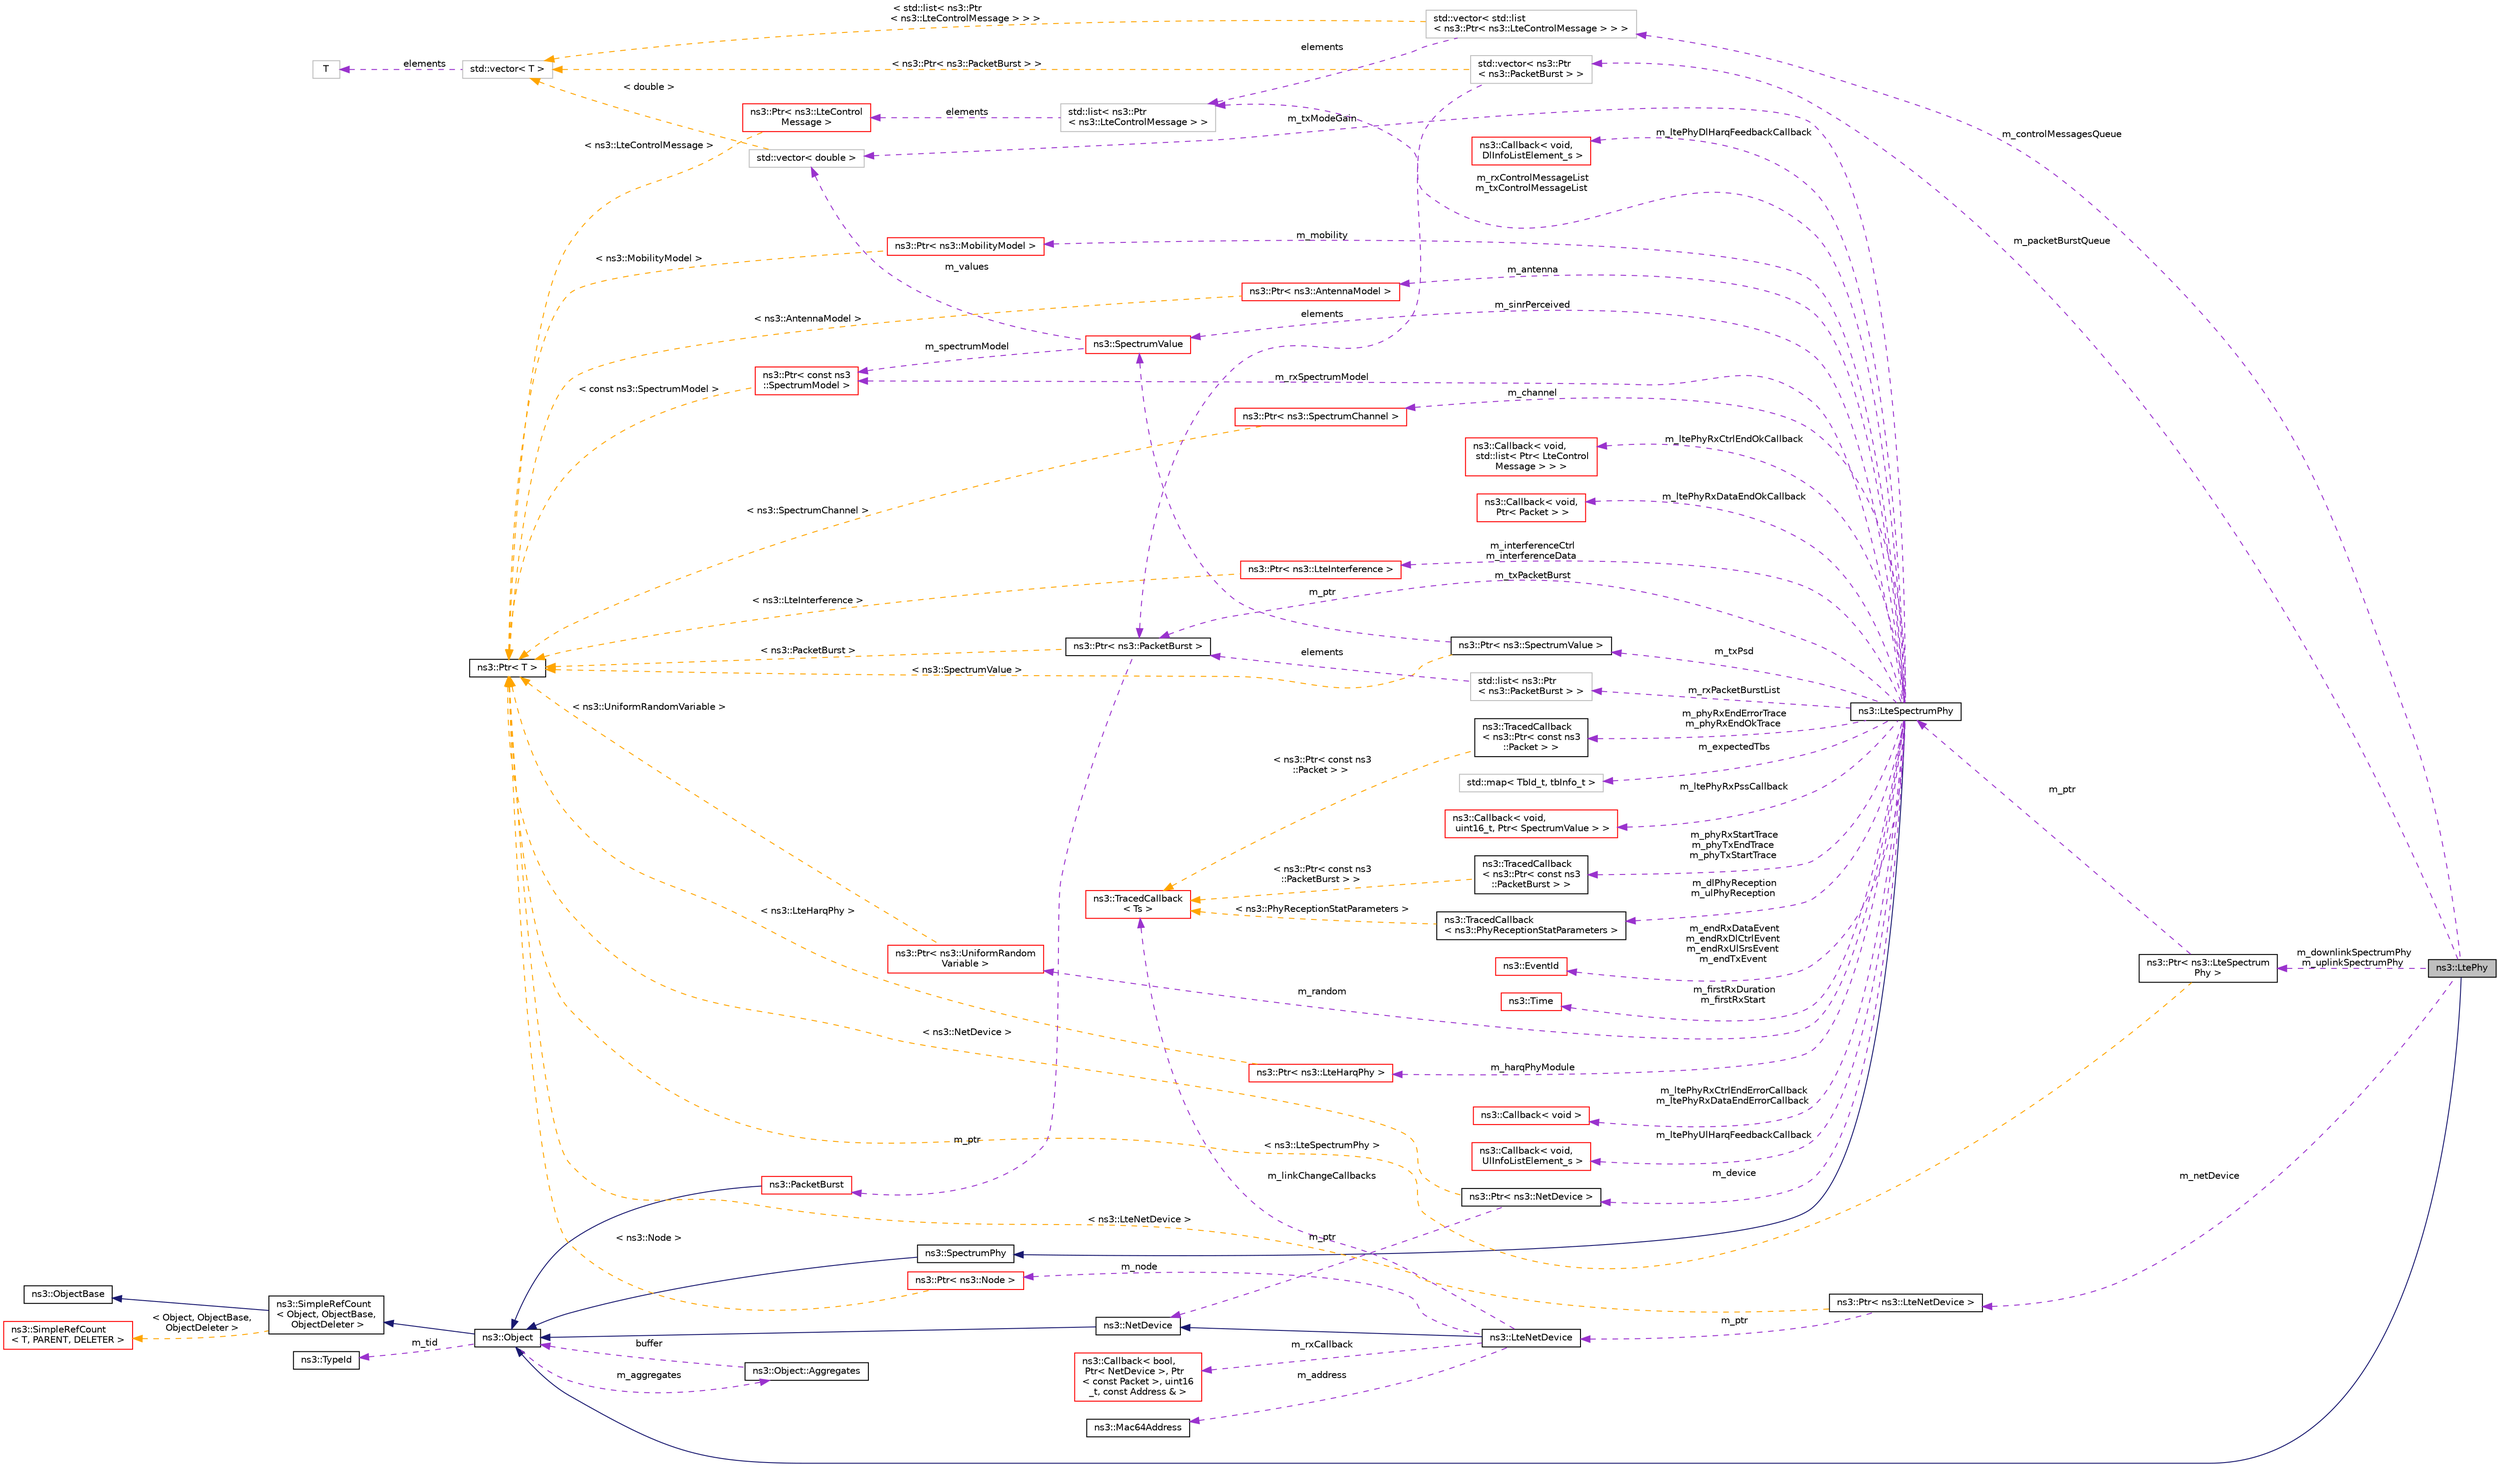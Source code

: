 digraph "ns3::LtePhy"
{
 // LATEX_PDF_SIZE
  edge [fontname="Helvetica",fontsize="10",labelfontname="Helvetica",labelfontsize="10"];
  node [fontname="Helvetica",fontsize="10",shape=record];
  rankdir="LR";
  Node1 [label="ns3::LtePhy",height=0.2,width=0.4,color="black", fillcolor="grey75", style="filled", fontcolor="black",tooltip="The LtePhy models the physical layer of LTE."];
  Node2 -> Node1 [dir="back",color="midnightblue",fontsize="10",style="solid",fontname="Helvetica"];
  Node2 [label="ns3::Object",height=0.2,width=0.4,color="black", fillcolor="white", style="filled",URL="$classns3_1_1_object.html",tooltip="A base class which provides memory management and object aggregation."];
  Node3 -> Node2 [dir="back",color="midnightblue",fontsize="10",style="solid",fontname="Helvetica"];
  Node3 [label="ns3::SimpleRefCount\l\< Object, ObjectBase,\l ObjectDeleter \>",height=0.2,width=0.4,color="black", fillcolor="white", style="filled",URL="$classns3_1_1_simple_ref_count.html",tooltip=" "];
  Node4 -> Node3 [dir="back",color="midnightblue",fontsize="10",style="solid",fontname="Helvetica"];
  Node4 [label="ns3::ObjectBase",height=0.2,width=0.4,color="black", fillcolor="white", style="filled",URL="$classns3_1_1_object_base.html",tooltip="Anchor the ns-3 type and attribute system."];
  Node5 -> Node3 [dir="back",color="orange",fontsize="10",style="dashed",label=" \< Object, ObjectBase,\l ObjectDeleter \>" ,fontname="Helvetica"];
  Node5 [label="ns3::SimpleRefCount\l\< T, PARENT, DELETER \>",height=0.2,width=0.4,color="red", fillcolor="white", style="filled",URL="$classns3_1_1_simple_ref_count.html",tooltip="A template-based reference counting class."];
  Node7 -> Node2 [dir="back",color="darkorchid3",fontsize="10",style="dashed",label=" m_tid" ,fontname="Helvetica"];
  Node7 [label="ns3::TypeId",height=0.2,width=0.4,color="black", fillcolor="white", style="filled",URL="$classns3_1_1_type_id.html",tooltip="a unique identifier for an interface."];
  Node8 -> Node2 [dir="back",color="darkorchid3",fontsize="10",style="dashed",label=" m_aggregates" ,fontname="Helvetica"];
  Node8 [label="ns3::Object::Aggregates",height=0.2,width=0.4,color="black", fillcolor="white", style="filled",URL="$structns3_1_1_object_1_1_aggregates.html",tooltip="The list of Objects aggregated to this one."];
  Node2 -> Node8 [dir="back",color="darkorchid3",fontsize="10",style="dashed",label=" buffer" ,fontname="Helvetica"];
  Node9 -> Node1 [dir="back",color="darkorchid3",fontsize="10",style="dashed",label=" m_downlinkSpectrumPhy\nm_uplinkSpectrumPhy" ,fontname="Helvetica"];
  Node9 [label="ns3::Ptr\< ns3::LteSpectrum\lPhy \>",height=0.2,width=0.4,color="black", fillcolor="white", style="filled",URL="$classns3_1_1_ptr.html",tooltip=" "];
  Node10 -> Node9 [dir="back",color="darkorchid3",fontsize="10",style="dashed",label=" m_ptr" ,fontname="Helvetica"];
  Node10 [label="ns3::LteSpectrumPhy",height=0.2,width=0.4,color="black", fillcolor="white", style="filled",URL="$classns3_1_1_lte_spectrum_phy.html",tooltip="The LteSpectrumPhy models the physical layer of LTE."];
  Node11 -> Node10 [dir="back",color="midnightblue",fontsize="10",style="solid",fontname="Helvetica"];
  Node11 [label="ns3::SpectrumPhy",height=0.2,width=0.4,color="black", fillcolor="white", style="filled",URL="$classns3_1_1_spectrum_phy.html",tooltip="Abstract base class for Spectrum-aware PHY layers."];
  Node2 -> Node11 [dir="back",color="midnightblue",fontsize="10",style="solid",fontname="Helvetica"];
  Node12 -> Node10 [dir="back",color="darkorchid3",fontsize="10",style="dashed",label=" m_phyRxEndErrorTrace\nm_phyRxEndOkTrace" ,fontname="Helvetica"];
  Node12 [label="ns3::TracedCallback\l\< ns3::Ptr\< const ns3\l::Packet \> \>",height=0.2,width=0.4,color="black", fillcolor="white", style="filled",URL="$classns3_1_1_traced_callback.html",tooltip=" "];
  Node13 -> Node12 [dir="back",color="orange",fontsize="10",style="dashed",label=" \< ns3::Ptr\< const ns3\l::Packet \> \>" ,fontname="Helvetica"];
  Node13 [label="ns3::TracedCallback\l\< Ts \>",height=0.2,width=0.4,color="red", fillcolor="white", style="filled",URL="$classns3_1_1_traced_callback.html",tooltip="Forward calls to a chain of Callback."];
  Node24 -> Node10 [dir="back",color="darkorchid3",fontsize="10",style="dashed",label=" m_channel" ,fontname="Helvetica"];
  Node24 [label="ns3::Ptr\< ns3::SpectrumChannel \>",height=0.2,width=0.4,color="red", fillcolor="white", style="filled",URL="$classns3_1_1_ptr.html",tooltip=" "];
  Node20 -> Node24 [dir="back",color="orange",fontsize="10",style="dashed",label=" \< ns3::SpectrumChannel \>" ,fontname="Helvetica"];
  Node20 [label="ns3::Ptr\< T \>",height=0.2,width=0.4,color="black", fillcolor="white", style="filled",URL="$classns3_1_1_ptr.html",tooltip="Smart pointer class similar to boost::intrusive_ptr."];
  Node36 -> Node10 [dir="back",color="darkorchid3",fontsize="10",style="dashed",label=" m_mobility" ,fontname="Helvetica"];
  Node36 [label="ns3::Ptr\< ns3::MobilityModel \>",height=0.2,width=0.4,color="red", fillcolor="white", style="filled",URL="$classns3_1_1_ptr.html",tooltip=" "];
  Node20 -> Node36 [dir="back",color="orange",fontsize="10",style="dashed",label=" \< ns3::MobilityModel \>" ,fontname="Helvetica"];
  Node39 -> Node10 [dir="back",color="darkorchid3",fontsize="10",style="dashed",label=" m_expectedTbs" ,fontname="Helvetica"];
  Node39 [label="std::map\< TbId_t, tbInfo_t \>",height=0.2,width=0.4,color="grey75", fillcolor="white", style="filled",tooltip=" "];
  Node46 -> Node10 [dir="back",color="darkorchid3",fontsize="10",style="dashed",label=" m_antenna" ,fontname="Helvetica"];
  Node46 [label="ns3::Ptr\< ns3::AntennaModel \>",height=0.2,width=0.4,color="red", fillcolor="white", style="filled",URL="$classns3_1_1_ptr.html",tooltip=" "];
  Node20 -> Node46 [dir="back",color="orange",fontsize="10",style="dashed",label=" \< ns3::AntennaModel \>" ,fontname="Helvetica"];
  Node48 -> Node10 [dir="back",color="darkorchid3",fontsize="10",style="dashed",label=" m_ltePhyRxPssCallback" ,fontname="Helvetica"];
  Node48 [label="ns3::Callback\< void,\l uint16_t, Ptr\< SpectrumValue \> \>",height=0.2,width=0.4,color="red", fillcolor="white", style="filled",URL="$classns3_1_1_callback.html",tooltip=" "];
  Node49 -> Node10 [dir="back",color="darkorchid3",fontsize="10",style="dashed",label=" m_rxPacketBurstList" ,fontname="Helvetica"];
  Node49 [label="std::list\< ns3::Ptr\l\< ns3::PacketBurst \> \>",height=0.2,width=0.4,color="grey75", fillcolor="white", style="filled",tooltip=" "];
  Node50 -> Node49 [dir="back",color="darkorchid3",fontsize="10",style="dashed",label=" elements" ,fontname="Helvetica"];
  Node50 [label="ns3::Ptr\< ns3::PacketBurst \>",height=0.2,width=0.4,color="black", fillcolor="white", style="filled",URL="$classns3_1_1_ptr.html",tooltip=" "];
  Node51 -> Node50 [dir="back",color="darkorchid3",fontsize="10",style="dashed",label=" m_ptr" ,fontname="Helvetica"];
  Node51 [label="ns3::PacketBurst",height=0.2,width=0.4,color="red", fillcolor="white", style="filled",URL="$classns3_1_1_packet_burst.html",tooltip="this class implement a burst as a list of packets"];
  Node2 -> Node51 [dir="back",color="midnightblue",fontsize="10",style="solid",fontname="Helvetica"];
  Node20 -> Node50 [dir="back",color="orange",fontsize="10",style="dashed",label=" \< ns3::PacketBurst \>" ,fontname="Helvetica"];
  Node70 -> Node10 [dir="back",color="darkorchid3",fontsize="10",style="dashed",label=" m_endRxDataEvent\nm_endRxDlCtrlEvent\nm_endRxUlSrsEvent\nm_endTxEvent" ,fontname="Helvetica"];
  Node70 [label="ns3::EventId",height=0.2,width=0.4,color="red", fillcolor="white", style="filled",URL="$classns3_1_1_event_id.html",tooltip="An identifier for simulation events."];
  Node74 -> Node10 [dir="back",color="darkorchid3",fontsize="10",style="dashed",label=" m_device" ,fontname="Helvetica"];
  Node74 [label="ns3::Ptr\< ns3::NetDevice \>",height=0.2,width=0.4,color="black", fillcolor="white", style="filled",URL="$classns3_1_1_ptr.html",tooltip=" "];
  Node75 -> Node74 [dir="back",color="darkorchid3",fontsize="10",style="dashed",label=" m_ptr" ,fontname="Helvetica"];
  Node75 [label="ns3::NetDevice",height=0.2,width=0.4,color="black", fillcolor="white", style="filled",URL="$classns3_1_1_net_device.html",tooltip="Network layer to device interface."];
  Node2 -> Node75 [dir="back",color="midnightblue",fontsize="10",style="solid",fontname="Helvetica"];
  Node20 -> Node74 [dir="back",color="orange",fontsize="10",style="dashed",label=" \< ns3::NetDevice \>" ,fontname="Helvetica"];
  Node76 -> Node10 [dir="back",color="darkorchid3",fontsize="10",style="dashed",label=" m_firstRxDuration\nm_firstRxStart" ,fontname="Helvetica"];
  Node76 [label="ns3::Time",height=0.2,width=0.4,color="red", fillcolor="white", style="filled",URL="$classns3_1_1_time.html",tooltip="Simulation virtual time values and global simulation resolution."];
  Node78 -> Node10 [dir="back",color="darkorchid3",fontsize="10",style="dashed",label=" m_ltePhyRxCtrlEndErrorCallback\nm_ltePhyRxDataEndErrorCallback" ,fontname="Helvetica"];
  Node78 [label="ns3::Callback\< void \>",height=0.2,width=0.4,color="red", fillcolor="white", style="filled",URL="$classns3_1_1_callback.html",tooltip=" "];
  Node79 -> Node10 [dir="back",color="darkorchid3",fontsize="10",style="dashed",label=" m_rxControlMessageList\nm_txControlMessageList" ,fontname="Helvetica"];
  Node79 [label="std::list\< ns3::Ptr\l\< ns3::LteControlMessage \> \>",height=0.2,width=0.4,color="grey75", fillcolor="white", style="filled",tooltip=" "];
  Node80 -> Node79 [dir="back",color="darkorchid3",fontsize="10",style="dashed",label=" elements" ,fontname="Helvetica"];
  Node80 [label="ns3::Ptr\< ns3::LteControl\lMessage \>",height=0.2,width=0.4,color="red", fillcolor="white", style="filled",URL="$classns3_1_1_ptr.html",tooltip=" "];
  Node20 -> Node80 [dir="back",color="orange",fontsize="10",style="dashed",label=" \< ns3::LteControlMessage \>" ,fontname="Helvetica"];
  Node83 -> Node10 [dir="back",color="darkorchid3",fontsize="10",style="dashed",label=" m_sinrPerceived" ,fontname="Helvetica"];
  Node83 [label="ns3::SpectrumValue",height=0.2,width=0.4,color="red", fillcolor="white", style="filled",URL="$classns3_1_1_spectrum_value.html",tooltip="Set of values corresponding to a given SpectrumModel."];
  Node85 -> Node83 [dir="back",color="darkorchid3",fontsize="10",style="dashed",label=" m_spectrumModel" ,fontname="Helvetica"];
  Node85 [label="ns3::Ptr\< const ns3\l::SpectrumModel \>",height=0.2,width=0.4,color="red", fillcolor="white", style="filled",URL="$classns3_1_1_ptr.html",tooltip=" "];
  Node20 -> Node85 [dir="back",color="orange",fontsize="10",style="dashed",label=" \< const ns3::SpectrumModel \>" ,fontname="Helvetica"];
  Node90 -> Node83 [dir="back",color="darkorchid3",fontsize="10",style="dashed",label=" m_values" ,fontname="Helvetica"];
  Node90 [label="std::vector\< double \>",height=0.2,width=0.4,color="grey75", fillcolor="white", style="filled",tooltip=" "];
  Node43 -> Node90 [dir="back",color="orange",fontsize="10",style="dashed",label=" \< double \>" ,fontname="Helvetica"];
  Node43 [label="std::vector\< T \>",height=0.2,width=0.4,color="grey75", fillcolor="white", style="filled",tooltip=" "];
  Node23 -> Node43 [dir="back",color="darkorchid3",fontsize="10",style="dashed",label=" elements" ,fontname="Helvetica"];
  Node23 [label="T",height=0.2,width=0.4,color="grey75", fillcolor="white", style="filled",tooltip=" "];
  Node91 -> Node10 [dir="back",color="darkorchid3",fontsize="10",style="dashed",label=" m_txPsd" ,fontname="Helvetica"];
  Node91 [label="ns3::Ptr\< ns3::SpectrumValue \>",height=0.2,width=0.4,color="black", fillcolor="white", style="filled",URL="$classns3_1_1_ptr.html",tooltip=" "];
  Node83 -> Node91 [dir="back",color="darkorchid3",fontsize="10",style="dashed",label=" m_ptr" ,fontname="Helvetica"];
  Node20 -> Node91 [dir="back",color="orange",fontsize="10",style="dashed",label=" \< ns3::SpectrumValue \>" ,fontname="Helvetica"];
  Node92 -> Node10 [dir="back",color="darkorchid3",fontsize="10",style="dashed",label=" m_ltePhyUlHarqFeedbackCallback" ,fontname="Helvetica"];
  Node92 [label="ns3::Callback\< void,\l UlInfoListElement_s \>",height=0.2,width=0.4,color="red", fillcolor="white", style="filled",URL="$classns3_1_1_callback.html",tooltip=" "];
  Node93 -> Node10 [dir="back",color="darkorchid3",fontsize="10",style="dashed",label=" m_interferenceCtrl\nm_interferenceData" ,fontname="Helvetica"];
  Node93 [label="ns3::Ptr\< ns3::LteInterference \>",height=0.2,width=0.4,color="red", fillcolor="white", style="filled",URL="$classns3_1_1_ptr.html",tooltip=" "];
  Node20 -> Node93 [dir="back",color="orange",fontsize="10",style="dashed",label=" \< ns3::LteInterference \>" ,fontname="Helvetica"];
  Node85 -> Node10 [dir="back",color="darkorchid3",fontsize="10",style="dashed",label=" m_rxSpectrumModel" ,fontname="Helvetica"];
  Node101 -> Node10 [dir="back",color="darkorchid3",fontsize="10",style="dashed",label=" m_random" ,fontname="Helvetica"];
  Node101 [label="ns3::Ptr\< ns3::UniformRandom\lVariable \>",height=0.2,width=0.4,color="red", fillcolor="white", style="filled",URL="$classns3_1_1_ptr.html",tooltip=" "];
  Node20 -> Node101 [dir="back",color="orange",fontsize="10",style="dashed",label=" \< ns3::UniformRandomVariable \>" ,fontname="Helvetica"];
  Node105 -> Node10 [dir="back",color="darkorchid3",fontsize="10",style="dashed",label=" m_ltePhyDlHarqFeedbackCallback" ,fontname="Helvetica"];
  Node105 [label="ns3::Callback\< void,\l DlInfoListElement_s \>",height=0.2,width=0.4,color="red", fillcolor="white", style="filled",URL="$classns3_1_1_callback.html",tooltip=" "];
  Node106 -> Node10 [dir="back",color="darkorchid3",fontsize="10",style="dashed",label=" m_harqPhyModule" ,fontname="Helvetica"];
  Node106 [label="ns3::Ptr\< ns3::LteHarqPhy \>",height=0.2,width=0.4,color="red", fillcolor="white", style="filled",URL="$classns3_1_1_ptr.html",tooltip=" "];
  Node20 -> Node106 [dir="back",color="orange",fontsize="10",style="dashed",label=" \< ns3::LteHarqPhy \>" ,fontname="Helvetica"];
  Node112 -> Node10 [dir="back",color="darkorchid3",fontsize="10",style="dashed",label=" m_phyRxStartTrace\nm_phyTxEndTrace\nm_phyTxStartTrace" ,fontname="Helvetica"];
  Node112 [label="ns3::TracedCallback\l\< ns3::Ptr\< const ns3\l::PacketBurst \> \>",height=0.2,width=0.4,color="black", fillcolor="white", style="filled",URL="$classns3_1_1_traced_callback.html",tooltip=" "];
  Node13 -> Node112 [dir="back",color="orange",fontsize="10",style="dashed",label=" \< ns3::Ptr\< const ns3\l::PacketBurst \> \>" ,fontname="Helvetica"];
  Node50 -> Node10 [dir="back",color="darkorchid3",fontsize="10",style="dashed",label=" m_txPacketBurst" ,fontname="Helvetica"];
  Node113 -> Node10 [dir="back",color="darkorchid3",fontsize="10",style="dashed",label=" m_ltePhyRxCtrlEndOkCallback" ,fontname="Helvetica"];
  Node113 [label="ns3::Callback\< void,\l std::list\< Ptr\< LteControl\lMessage \> \> \>",height=0.2,width=0.4,color="red", fillcolor="white", style="filled",URL="$classns3_1_1_callback.html",tooltip=" "];
  Node114 -> Node10 [dir="back",color="darkorchid3",fontsize="10",style="dashed",label=" m_dlPhyReception\nm_ulPhyReception" ,fontname="Helvetica"];
  Node114 [label="ns3::TracedCallback\l\< ns3::PhyReceptionStatParameters \>",height=0.2,width=0.4,color="black", fillcolor="white", style="filled",URL="$classns3_1_1_traced_callback.html",tooltip=" "];
  Node13 -> Node114 [dir="back",color="orange",fontsize="10",style="dashed",label=" \< ns3::PhyReceptionStatParameters \>" ,fontname="Helvetica"];
  Node90 -> Node10 [dir="back",color="darkorchid3",fontsize="10",style="dashed",label=" m_txModeGain" ,fontname="Helvetica"];
  Node115 -> Node10 [dir="back",color="darkorchid3",fontsize="10",style="dashed",label=" m_ltePhyRxDataEndOkCallback" ,fontname="Helvetica"];
  Node115 [label="ns3::Callback\< void,\l Ptr\< Packet \> \>",height=0.2,width=0.4,color="red", fillcolor="white", style="filled",URL="$classns3_1_1_callback.html",tooltip=" "];
  Node20 -> Node9 [dir="back",color="orange",fontsize="10",style="dashed",label=" \< ns3::LteSpectrumPhy \>" ,fontname="Helvetica"];
  Node116 -> Node1 [dir="back",color="darkorchid3",fontsize="10",style="dashed",label=" m_netDevice" ,fontname="Helvetica"];
  Node116 [label="ns3::Ptr\< ns3::LteNetDevice \>",height=0.2,width=0.4,color="black", fillcolor="white", style="filled",URL="$classns3_1_1_ptr.html",tooltip=" "];
  Node117 -> Node116 [dir="back",color="darkorchid3",fontsize="10",style="dashed",label=" m_ptr" ,fontname="Helvetica"];
  Node117 [label="ns3::LteNetDevice",height=0.2,width=0.4,color="black", fillcolor="white", style="filled",URL="$classns3_1_1_lte_net_device.html",tooltip="LteNetDevice provides basic implementation for all LTE network devices."];
  Node75 -> Node117 [dir="back",color="midnightblue",fontsize="10",style="solid",fontname="Helvetica"];
  Node118 -> Node117 [dir="back",color="darkorchid3",fontsize="10",style="dashed",label=" m_address" ,fontname="Helvetica"];
  Node118 [label="ns3::Mac64Address",height=0.2,width=0.4,color="black", fillcolor="white", style="filled",URL="$classns3_1_1_mac64_address.html",tooltip="an EUI-64 address"];
  Node119 -> Node117 [dir="back",color="darkorchid3",fontsize="10",style="dashed",label=" m_node" ,fontname="Helvetica"];
  Node119 [label="ns3::Ptr\< ns3::Node \>",height=0.2,width=0.4,color="red", fillcolor="white", style="filled",URL="$classns3_1_1_ptr.html",tooltip=" "];
  Node20 -> Node119 [dir="back",color="orange",fontsize="10",style="dashed",label=" \< ns3::Node \>" ,fontname="Helvetica"];
  Node13 -> Node117 [dir="back",color="darkorchid3",fontsize="10",style="dashed",label=" m_linkChangeCallbacks" ,fontname="Helvetica"];
  Node138 -> Node117 [dir="back",color="darkorchid3",fontsize="10",style="dashed",label=" m_rxCallback" ,fontname="Helvetica"];
  Node138 [label="ns3::Callback\< bool,\l Ptr\< NetDevice \>, Ptr\l\< const Packet \>, uint16\l_t, const Address & \>",height=0.2,width=0.4,color="red", fillcolor="white", style="filled",URL="$classns3_1_1_callback.html",tooltip=" "];
  Node20 -> Node116 [dir="back",color="orange",fontsize="10",style="dashed",label=" \< ns3::LteNetDevice \>" ,fontname="Helvetica"];
  Node139 -> Node1 [dir="back",color="darkorchid3",fontsize="10",style="dashed",label=" m_packetBurstQueue" ,fontname="Helvetica"];
  Node139 [label="std::vector\< ns3::Ptr\l\< ns3::PacketBurst \> \>",height=0.2,width=0.4,color="grey75", fillcolor="white", style="filled",tooltip=" "];
  Node50 -> Node139 [dir="back",color="darkorchid3",fontsize="10",style="dashed",label=" elements" ,fontname="Helvetica"];
  Node43 -> Node139 [dir="back",color="orange",fontsize="10",style="dashed",label=" \< ns3::Ptr\< ns3::PacketBurst \> \>" ,fontname="Helvetica"];
  Node140 -> Node1 [dir="back",color="darkorchid3",fontsize="10",style="dashed",label=" m_controlMessagesQueue" ,fontname="Helvetica"];
  Node140 [label="std::vector\< std::list\l\< ns3::Ptr\< ns3::LteControlMessage \> \> \>",height=0.2,width=0.4,color="grey75", fillcolor="white", style="filled",tooltip=" "];
  Node79 -> Node140 [dir="back",color="darkorchid3",fontsize="10",style="dashed",label=" elements" ,fontname="Helvetica"];
  Node43 -> Node140 [dir="back",color="orange",fontsize="10",style="dashed",label=" \< std::list\< ns3::Ptr\l\< ns3::LteControlMessage \> \> \>" ,fontname="Helvetica"];
}
